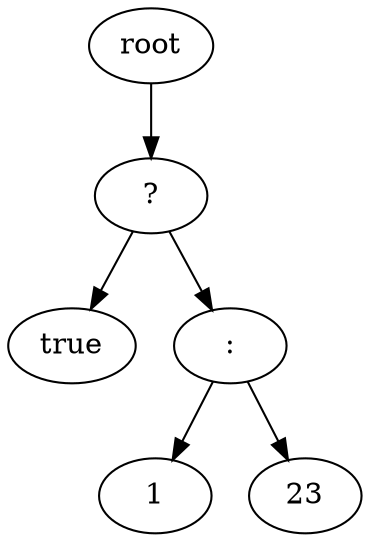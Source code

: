 digraph G { 
"0"   [label="root"]; 
 "1"   [label="?"]; 
 "0" -> "1"; 
 "2"   [label="true"]; 
 "1" -> "2"; 
 "3"   [label=":"]; 
 "1" -> "3"; 
 "4"   [label="1"]; 
 "3" -> "4"; 
 "5"   [label="23"]; 
 "3" -> "5"; 
 }